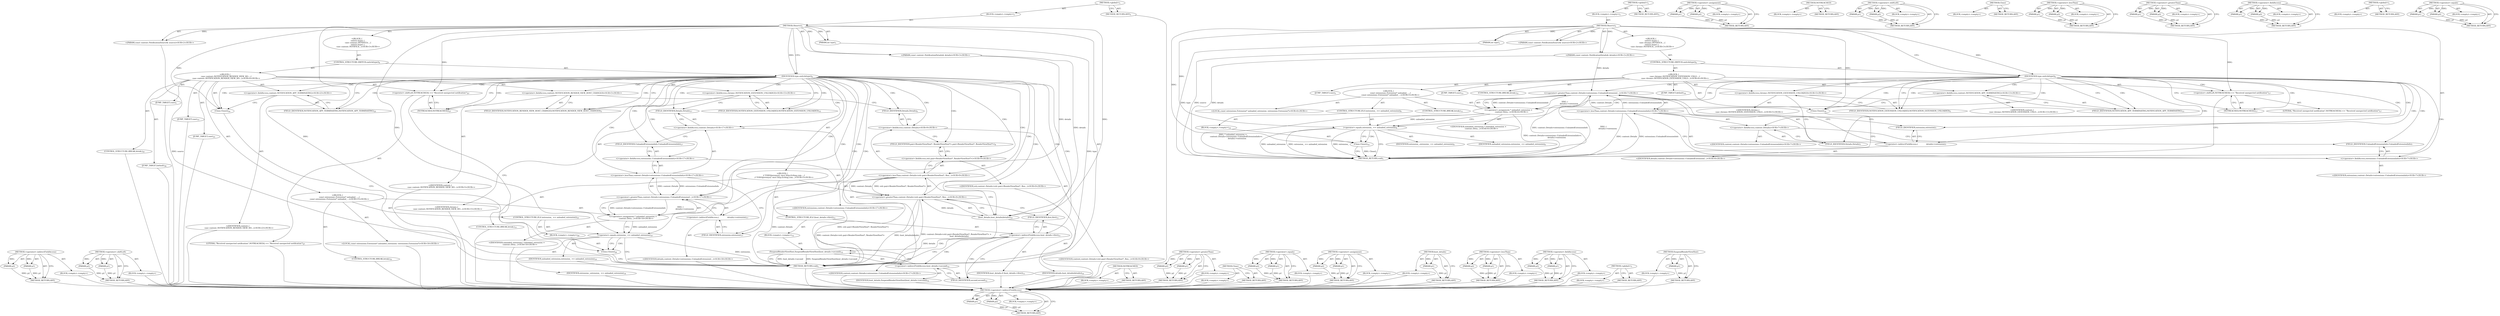 digraph "SuspendRenderViewHost" {
vulnerable_97 [label=<(METHOD,&lt;operator&gt;.indirectFieldAccess)>];
vulnerable_98 [label=<(PARAM,p1)>];
vulnerable_99 [label=<(PARAM,p2)>];
vulnerable_100 [label=<(BLOCK,&lt;empty&gt;,&lt;empty&gt;)>];
vulnerable_101 [label=<(METHOD_RETURN,ANY)>];
vulnerable_6 [label=<(METHOD,&lt;global&gt;)<SUB>1</SUB>>];
vulnerable_7 [label=<(BLOCK,&lt;empty&gt;,&lt;empty&gt;)<SUB>1</SUB>>];
vulnerable_8 [label=<(METHOD,Observe)<SUB>1</SUB>>];
vulnerable_9 [label=<(PARAM,int type)<SUB>1</SUB>>];
vulnerable_10 [label="<(PARAM,const content::NotificationSource&amp; source)<SUB>2</SUB>>"];
vulnerable_11 [label="<(PARAM,const content::NotificationDetails&amp; details)<SUB>3</SUB>>"];
vulnerable_12 [label="<(BLOCK,{
   switch (type) {
     case chrome::NOTIFICA...,{
   switch (type) {
     case chrome::NOTIFICA...)<SUB>3</SUB>>"];
vulnerable_13 [label=<(CONTROL_STRUCTURE,SWITCH,switch(type))<SUB>4</SUB>>];
vulnerable_14 [label=<(IDENTIFIER,type,switch(type))<SUB>4</SUB>>];
vulnerable_15 [label="<(BLOCK,{
     case chrome::NOTIFICATION_EXTENSION_UNLO...,{
     case chrome::NOTIFICATION_EXTENSION_UNLO...)<SUB>4</SUB>>"];
vulnerable_16 [label=<(JUMP_TARGET,case)<SUB>5</SUB>>];
vulnerable_17 [label="<(&lt;operator&gt;.fieldAccess,chrome::NOTIFICATION_EXTENSION_UNLOADED)<SUB>5</SUB>>"];
vulnerable_18 [label="<(IDENTIFIER,chrome,{
     case chrome::NOTIFICATION_EXTENSION_UNLO...)<SUB>5</SUB>>"];
vulnerable_19 [label=<(FIELD_IDENTIFIER,NOTIFICATION_EXTENSION_UNLOADED,NOTIFICATION_EXTENSION_UNLOADED)<SUB>5</SUB>>];
vulnerable_20 [label="<(BLOCK,{
       const extensions::Extension* unloaded_...,{
       const extensions::Extension* unloaded_...)<SUB>5</SUB>>"];
vulnerable_21 [label="<(LOCAL,const extensions.Extension* unloaded_extension: extensions.Extension*)<SUB>6</SUB>>"];
vulnerable_22 [label="<(&lt;operator&gt;.assignment,* unloaded_extension =
           content::Deta...)<SUB>6</SUB>>"];
vulnerable_23 [label="<(IDENTIFIER,unloaded_extension,* unloaded_extension =
           content::Deta...)<SUB>6</SUB>>"];
vulnerable_24 [label="<(&lt;operator&gt;.greaterThan,content::Details&lt;extensions::UnloadedExtensionI...)<SUB>7</SUB>>"];
vulnerable_25 [label="<(&lt;operator&gt;.lessThan,content::Details&lt;extensions::UnloadedExtensionInfo)<SUB>7</SUB>>"];
vulnerable_26 [label="<(&lt;operator&gt;.fieldAccess,content::Details)<SUB>7</SUB>>"];
vulnerable_27 [label="<(IDENTIFIER,content,content::Details&lt;extensions::UnloadedExtensionInfo)<SUB>7</SUB>>"];
vulnerable_28 [label=<(FIELD_IDENTIFIER,Details,Details)<SUB>7</SUB>>];
vulnerable_29 [label="<(&lt;operator&gt;.fieldAccess,extensions::UnloadedExtensionInfo)<SUB>7</SUB>>"];
vulnerable_30 [label="<(IDENTIFIER,extensions,content::Details&lt;extensions::UnloadedExtensionInfo)<SUB>7</SUB>>"];
vulnerable_31 [label=<(FIELD_IDENTIFIER,UnloadedExtensionInfo,UnloadedExtensionInfo)<SUB>7</SUB>>];
vulnerable_32 [label=<(&lt;operator&gt;.indirectFieldAccess,(
              details)-&gt;extension)<SUB>7</SUB>>];
vulnerable_33 [label="<(IDENTIFIER,details,content::Details&lt;extensions::UnloadedExtensionI...)<SUB>8</SUB>>"];
vulnerable_34 [label=<(FIELD_IDENTIFIER,extension,extension)<SUB>7</SUB>>];
vulnerable_35 [label=<(CONTROL_STRUCTURE,IF,if (extension_ == unloaded_extension))<SUB>9</SUB>>];
vulnerable_36 [label=<(&lt;operator&gt;.equals,extension_ == unloaded_extension)<SUB>9</SUB>>];
vulnerable_37 [label=<(IDENTIFIER,extension_,extension_ == unloaded_extension)<SUB>9</SUB>>];
vulnerable_38 [label=<(IDENTIFIER,unloaded_extension,extension_ == unloaded_extension)<SUB>9</SUB>>];
vulnerable_39 [label=<(BLOCK,&lt;empty&gt;,&lt;empty&gt;)<SUB>10</SUB>>];
vulnerable_40 [label=<(Close,Close())<SUB>10</SUB>>];
vulnerable_41 [label=<(CONTROL_STRUCTURE,BREAK,break;)<SUB>11</SUB>>];
vulnerable_42 [label=<(JUMP_TARGET,case)<SUB>13</SUB>>];
vulnerable_43 [label="<(&lt;operator&gt;.fieldAccess,content::NOTIFICATION_APP_TERMINATING)<SUB>13</SUB>>"];
vulnerable_44 [label="<(IDENTIFIER,content,{
     case chrome::NOTIFICATION_EXTENSION_UNLO...)<SUB>13</SUB>>"];
vulnerable_45 [label=<(FIELD_IDENTIFIER,NOTIFICATION_APP_TERMINATING,NOTIFICATION_APP_TERMINATING)<SUB>13</SUB>>];
vulnerable_46 [label=<(Close,Close())<SUB>14</SUB>>];
vulnerable_47 [label=<(CONTROL_STRUCTURE,BREAK,break;)<SUB>15</SUB>>];
vulnerable_48 [label=<(JUMP_TARGET,default)<SUB>16</SUB>>];
vulnerable_49 [label=<(&lt;operator&gt;.shiftLeft,NOTREACHED() &lt;&lt; &quot;Received unexpected notification&quot;)<SUB>17</SUB>>];
vulnerable_50 [label=<(NOTREACHED,NOTREACHED())<SUB>17</SUB>>];
vulnerable_51 [label=<(LITERAL,&quot;Received unexpected notification&quot;,NOTREACHED() &lt;&lt; &quot;Received unexpected notification&quot;)<SUB>17</SUB>>];
vulnerable_52 [label=<(METHOD_RETURN,void)<SUB>1</SUB>>];
vulnerable_54 [label=<(METHOD_RETURN,ANY)<SUB>1</SUB>>];
vulnerable_82 [label=<(METHOD,&lt;operator&gt;.assignment)>];
vulnerable_83 [label=<(PARAM,p1)>];
vulnerable_84 [label=<(PARAM,p2)>];
vulnerable_85 [label=<(BLOCK,&lt;empty&gt;,&lt;empty&gt;)>];
vulnerable_86 [label=<(METHOD_RETURN,ANY)>];
vulnerable_115 [label=<(METHOD,NOTREACHED)>];
vulnerable_116 [label=<(BLOCK,&lt;empty&gt;,&lt;empty&gt;)>];
vulnerable_117 [label=<(METHOD_RETURN,ANY)>];
vulnerable_110 [label=<(METHOD,&lt;operator&gt;.shiftLeft)>];
vulnerable_111 [label=<(PARAM,p1)>];
vulnerable_112 [label=<(PARAM,p2)>];
vulnerable_113 [label=<(BLOCK,&lt;empty&gt;,&lt;empty&gt;)>];
vulnerable_114 [label=<(METHOD_RETURN,ANY)>];
vulnerable_107 [label=<(METHOD,Close)>];
vulnerable_108 [label=<(BLOCK,&lt;empty&gt;,&lt;empty&gt;)>];
vulnerable_109 [label=<(METHOD_RETURN,ANY)>];
vulnerable_92 [label=<(METHOD,&lt;operator&gt;.lessThan)>];
vulnerable_93 [label=<(PARAM,p1)>];
vulnerable_94 [label=<(PARAM,p2)>];
vulnerable_95 [label=<(BLOCK,&lt;empty&gt;,&lt;empty&gt;)>];
vulnerable_96 [label=<(METHOD_RETURN,ANY)>];
vulnerable_87 [label=<(METHOD,&lt;operator&gt;.greaterThan)>];
vulnerable_88 [label=<(PARAM,p1)>];
vulnerable_89 [label=<(PARAM,p2)>];
vulnerable_90 [label=<(BLOCK,&lt;empty&gt;,&lt;empty&gt;)>];
vulnerable_91 [label=<(METHOD_RETURN,ANY)>];
vulnerable_77 [label=<(METHOD,&lt;operator&gt;.fieldAccess)>];
vulnerable_78 [label=<(PARAM,p1)>];
vulnerable_79 [label=<(PARAM,p2)>];
vulnerable_80 [label=<(BLOCK,&lt;empty&gt;,&lt;empty&gt;)>];
vulnerable_81 [label=<(METHOD_RETURN,ANY)>];
vulnerable_71 [label=<(METHOD,&lt;global&gt;)<SUB>1</SUB>>];
vulnerable_72 [label=<(BLOCK,&lt;empty&gt;,&lt;empty&gt;)>];
vulnerable_73 [label=<(METHOD_RETURN,ANY)>];
vulnerable_102 [label=<(METHOD,&lt;operator&gt;.equals)>];
vulnerable_103 [label=<(PARAM,p1)>];
vulnerable_104 [label=<(PARAM,p2)>];
vulnerable_105 [label=<(BLOCK,&lt;empty&gt;,&lt;empty&gt;)>];
vulnerable_106 [label=<(METHOD_RETURN,ANY)>];
fixed_121 [label=<(METHOD,&lt;operator&gt;.indirectFieldAccess)>];
fixed_122 [label=<(PARAM,p1)>];
fixed_123 [label=<(PARAM,p2)>];
fixed_124 [label=<(BLOCK,&lt;empty&gt;,&lt;empty&gt;)>];
fixed_125 [label=<(METHOD_RETURN,ANY)>];
fixed_143 [label=<(METHOD,&lt;operator&gt;.shiftLeft)>];
fixed_144 [label=<(PARAM,p1)>];
fixed_145 [label=<(PARAM,p2)>];
fixed_146 [label=<(BLOCK,&lt;empty&gt;,&lt;empty&gt;)>];
fixed_147 [label=<(METHOD_RETURN,ANY)>];
fixed_6 [label=<(METHOD,&lt;global&gt;)<SUB>1</SUB>>];
fixed_7 [label=<(BLOCK,&lt;empty&gt;,&lt;empty&gt;)<SUB>1</SUB>>];
fixed_8 [label=<(METHOD,Observe)<SUB>1</SUB>>];
fixed_9 [label=<(PARAM,int type)<SUB>1</SUB>>];
fixed_10 [label="<(PARAM,const content::NotificationSource&amp; source)<SUB>2</SUB>>"];
fixed_11 [label="<(PARAM,const content::NotificationDetails&amp; details)<SUB>3</SUB>>"];
fixed_12 [label="<(BLOCK,{
   switch (type) {
    case content::NOTIFICA...,{
   switch (type) {
    case content::NOTIFICA...)<SUB>3</SUB>>"];
fixed_13 [label=<(CONTROL_STRUCTURE,SWITCH,switch(type))<SUB>4</SUB>>];
fixed_14 [label=<(IDENTIFIER,type,switch(type))<SUB>4</SUB>>];
fixed_15 [label="<(BLOCK,{
    case content::NOTIFICATION_RENDER_VIEW_HO...,{
    case content::NOTIFICATION_RENDER_VIEW_HO...)<SUB>4</SUB>>"];
fixed_16 [label=<(JUMP_TARGET,case)<SUB>5</SUB>>];
fixed_17 [label="<(&lt;operator&gt;.fieldAccess,content::NOTIFICATION_RENDER_VIEW_HOST_CHANGED)<SUB>5</SUB>>"];
fixed_18 [label="<(IDENTIFIER,content,{
    case content::NOTIFICATION_RENDER_VIEW_HO...)<SUB>5</SUB>>"];
fixed_19 [label=<(FIELD_IDENTIFIER,NOTIFICATION_RENDER_VIEW_HOST_CHANGED,NOTIFICATION_RENDER_VIEW_HOST_CHANGED)<SUB>5</SUB>>];
fixed_20 [label="<(BLOCK,{
      // TODO(jeremya): once http://crbug.com...,{
      // TODO(jeremya): once http://crbug.com...)<SUB>5</SUB>>"];
fixed_21 [label="<(&lt;operator&gt;.greaterThan,content::Details&lt;std::pair&lt;RenderViewHost*, Ren...)<SUB>9</SUB>>"];
fixed_22 [label="<(&lt;operator&gt;.lessThan,content::Details&lt;std::pair&lt;RenderViewHost*, Ren...)<SUB>9</SUB>>"];
fixed_23 [label="<(&lt;operator&gt;.fieldAccess,content::Details)<SUB>9</SUB>>"];
fixed_24 [label="<(IDENTIFIER,content,content::Details&lt;std::pair&lt;RenderViewHost*, Ren...)<SUB>9</SUB>>"];
fixed_25 [label=<(FIELD_IDENTIFIER,Details,Details)<SUB>9</SUB>>];
fixed_26 [label="<(&lt;operator&gt;.fieldAccess,std::pair&lt;RenderViewHost*, RenderViewHost*&gt;)<SUB>9</SUB>>"];
fixed_27 [label="<(IDENTIFIER,std,content::Details&lt;std::pair&lt;RenderViewHost*, Ren...)<SUB>9</SUB>>"];
fixed_28 [label=<(FIELD_IDENTIFIER,pair&lt;RenderViewHost*, RenderViewHost*&gt;,pair&lt;RenderViewHost*, RenderViewHost*&gt;)<SUB>9</SUB>>];
fixed_29 [label=<(host_details,host_details(details))<SUB>10</SUB>>];
fixed_30 [label=<(IDENTIFIER,details,host_details(details))<SUB>10</SUB>>];
fixed_31 [label=<(CONTROL_STRUCTURE,IF,if (host_details-&gt;first))<SUB>11</SUB>>];
fixed_32 [label=<(&lt;operator&gt;.indirectFieldAccess,host_details-&gt;first)<SUB>11</SUB>>];
fixed_33 [label=<(IDENTIFIER,host_details,if (host_details-&gt;first))<SUB>11</SUB>>];
fixed_34 [label=<(FIELD_IDENTIFIER,first,first)<SUB>11</SUB>>];
fixed_35 [label=<(BLOCK,&lt;empty&gt;,&lt;empty&gt;)<SUB>12</SUB>>];
fixed_36 [label=<(SuspendRenderViewHost,SuspendRenderViewHost(host_details-&gt;second))<SUB>12</SUB>>];
fixed_37 [label=<(&lt;operator&gt;.indirectFieldAccess,host_details-&gt;second)<SUB>12</SUB>>];
fixed_38 [label=<(IDENTIFIER,host_details,SuspendRenderViewHost(host_details-&gt;second))<SUB>12</SUB>>];
fixed_39 [label=<(FIELD_IDENTIFIER,second,second)<SUB>12</SUB>>];
fixed_40 [label=<(CONTROL_STRUCTURE,BREAK,break;)<SUB>13</SUB>>];
fixed_41 [label=<(JUMP_TARGET,case)<SUB>15</SUB>>];
fixed_42 [label="<(&lt;operator&gt;.fieldAccess,chrome::NOTIFICATION_EXTENSION_UNLOADED)<SUB>15</SUB>>"];
fixed_43 [label="<(IDENTIFIER,chrome,{
    case content::NOTIFICATION_RENDER_VIEW_HO...)<SUB>15</SUB>>"];
fixed_44 [label=<(FIELD_IDENTIFIER,NOTIFICATION_EXTENSION_UNLOADED,NOTIFICATION_EXTENSION_UNLOADED)<SUB>15</SUB>>];
fixed_45 [label="<(BLOCK,{
       const extensions::Extension* unloaded_...,{
       const extensions::Extension* unloaded_...)<SUB>15</SUB>>"];
fixed_46 [label="<(LOCAL,const extensions.Extension* unloaded_extension: extensions.Extension*)<SUB>16</SUB>>"];
fixed_47 [label="<(&lt;operator&gt;.assignment,* unloaded_extension =
           content::Deta...)<SUB>16</SUB>>"];
fixed_48 [label="<(IDENTIFIER,unloaded_extension,* unloaded_extension =
           content::Deta...)<SUB>16</SUB>>"];
fixed_49 [label="<(&lt;operator&gt;.greaterThan,content::Details&lt;extensions::UnloadedExtensionI...)<SUB>17</SUB>>"];
fixed_50 [label="<(&lt;operator&gt;.lessThan,content::Details&lt;extensions::UnloadedExtensionInfo)<SUB>17</SUB>>"];
fixed_51 [label="<(&lt;operator&gt;.fieldAccess,content::Details)<SUB>17</SUB>>"];
fixed_52 [label="<(IDENTIFIER,content,content::Details&lt;extensions::UnloadedExtensionInfo)<SUB>17</SUB>>"];
fixed_53 [label=<(FIELD_IDENTIFIER,Details,Details)<SUB>17</SUB>>];
fixed_54 [label="<(&lt;operator&gt;.fieldAccess,extensions::UnloadedExtensionInfo)<SUB>17</SUB>>"];
fixed_55 [label="<(IDENTIFIER,extensions,content::Details&lt;extensions::UnloadedExtensionInfo)<SUB>17</SUB>>"];
fixed_56 [label=<(FIELD_IDENTIFIER,UnloadedExtensionInfo,UnloadedExtensionInfo)<SUB>17</SUB>>];
fixed_57 [label=<(&lt;operator&gt;.indirectFieldAccess,(
              details)-&gt;extension)<SUB>17</SUB>>];
fixed_58 [label="<(IDENTIFIER,details,content::Details&lt;extensions::UnloadedExtensionI...)<SUB>18</SUB>>"];
fixed_59 [label=<(FIELD_IDENTIFIER,extension,extension)<SUB>17</SUB>>];
fixed_60 [label=<(CONTROL_STRUCTURE,IF,if (extension_ == unloaded_extension))<SUB>19</SUB>>];
fixed_61 [label=<(&lt;operator&gt;.equals,extension_ == unloaded_extension)<SUB>19</SUB>>];
fixed_62 [label=<(IDENTIFIER,extension_,extension_ == unloaded_extension)<SUB>19</SUB>>];
fixed_63 [label=<(IDENTIFIER,unloaded_extension,extension_ == unloaded_extension)<SUB>19</SUB>>];
fixed_64 [label=<(BLOCK,&lt;empty&gt;,&lt;empty&gt;)<SUB>20</SUB>>];
fixed_65 [label=<(Close,Close())<SUB>20</SUB>>];
fixed_66 [label=<(CONTROL_STRUCTURE,BREAK,break;)<SUB>21</SUB>>];
fixed_67 [label=<(JUMP_TARGET,case)<SUB>23</SUB>>];
fixed_68 [label="<(&lt;operator&gt;.fieldAccess,content::NOTIFICATION_APP_TERMINATING)<SUB>23</SUB>>"];
fixed_69 [label="<(IDENTIFIER,content,{
    case content::NOTIFICATION_RENDER_VIEW_HO...)<SUB>23</SUB>>"];
fixed_70 [label=<(FIELD_IDENTIFIER,NOTIFICATION_APP_TERMINATING,NOTIFICATION_APP_TERMINATING)<SUB>23</SUB>>];
fixed_71 [label=<(Close,Close())<SUB>24</SUB>>];
fixed_72 [label=<(CONTROL_STRUCTURE,BREAK,break;)<SUB>25</SUB>>];
fixed_73 [label=<(JUMP_TARGET,default)<SUB>26</SUB>>];
fixed_74 [label=<(&lt;operator&gt;.shiftLeft,NOTREACHED() &lt;&lt; &quot;Received unexpected notification&quot;)<SUB>27</SUB>>];
fixed_75 [label=<(NOTREACHED,NOTREACHED())<SUB>27</SUB>>];
fixed_76 [label=<(LITERAL,&quot;Received unexpected notification&quot;,NOTREACHED() &lt;&lt; &quot;Received unexpected notification&quot;)<SUB>27</SUB>>];
fixed_77 [label=<(METHOD_RETURN,void)<SUB>1</SUB>>];
fixed_79 [label=<(METHOD_RETURN,ANY)<SUB>1</SUB>>];
fixed_148 [label=<(METHOD,NOTREACHED)>];
fixed_149 [label=<(BLOCK,&lt;empty&gt;,&lt;empty&gt;)>];
fixed_150 [label=<(METHOD_RETURN,ANY)>];
fixed_107 [label=<(METHOD,&lt;operator&gt;.greaterThan)>];
fixed_108 [label=<(PARAM,p1)>];
fixed_109 [label=<(PARAM,p2)>];
fixed_110 [label=<(BLOCK,&lt;empty&gt;,&lt;empty&gt;)>];
fixed_111 [label=<(METHOD_RETURN,ANY)>];
fixed_140 [label=<(METHOD,Close)>];
fixed_141 [label=<(BLOCK,&lt;empty&gt;,&lt;empty&gt;)>];
fixed_142 [label=<(METHOD_RETURN,ANY)>];
fixed_135 [label=<(METHOD,&lt;operator&gt;.equals)>];
fixed_136 [label=<(PARAM,p1)>];
fixed_137 [label=<(PARAM,p2)>];
fixed_138 [label=<(BLOCK,&lt;empty&gt;,&lt;empty&gt;)>];
fixed_139 [label=<(METHOD_RETURN,ANY)>];
fixed_130 [label=<(METHOD,&lt;operator&gt;.assignment)>];
fixed_131 [label=<(PARAM,p1)>];
fixed_132 [label=<(PARAM,p2)>];
fixed_133 [label=<(BLOCK,&lt;empty&gt;,&lt;empty&gt;)>];
fixed_134 [label=<(METHOD_RETURN,ANY)>];
fixed_117 [label=<(METHOD,host_details)>];
fixed_118 [label=<(PARAM,p1)>];
fixed_119 [label=<(BLOCK,&lt;empty&gt;,&lt;empty&gt;)>];
fixed_120 [label=<(METHOD_RETURN,ANY)>];
fixed_112 [label=<(METHOD,&lt;operator&gt;.lessThan)>];
fixed_113 [label=<(PARAM,p1)>];
fixed_114 [label=<(PARAM,p2)>];
fixed_115 [label=<(BLOCK,&lt;empty&gt;,&lt;empty&gt;)>];
fixed_116 [label=<(METHOD_RETURN,ANY)>];
fixed_102 [label=<(METHOD,&lt;operator&gt;.fieldAccess)>];
fixed_103 [label=<(PARAM,p1)>];
fixed_104 [label=<(PARAM,p2)>];
fixed_105 [label=<(BLOCK,&lt;empty&gt;,&lt;empty&gt;)>];
fixed_106 [label=<(METHOD_RETURN,ANY)>];
fixed_96 [label=<(METHOD,&lt;global&gt;)<SUB>1</SUB>>];
fixed_97 [label=<(BLOCK,&lt;empty&gt;,&lt;empty&gt;)>];
fixed_98 [label=<(METHOD_RETURN,ANY)>];
fixed_126 [label=<(METHOD,SuspendRenderViewHost)>];
fixed_127 [label=<(PARAM,p1)>];
fixed_128 [label=<(BLOCK,&lt;empty&gt;,&lt;empty&gt;)>];
fixed_129 [label=<(METHOD_RETURN,ANY)>];
vulnerable_97 -> vulnerable_98  [key=0, label="AST: "];
vulnerable_97 -> vulnerable_98  [key=1, label="DDG: "];
vulnerable_97 -> vulnerable_100  [key=0, label="AST: "];
vulnerable_97 -> vulnerable_99  [key=0, label="AST: "];
vulnerable_97 -> vulnerable_99  [key=1, label="DDG: "];
vulnerable_97 -> vulnerable_101  [key=0, label="AST: "];
vulnerable_97 -> vulnerable_101  [key=1, label="CFG: "];
vulnerable_98 -> vulnerable_101  [key=0, label="DDG: p1"];
vulnerable_99 -> vulnerable_101  [key=0, label="DDG: p2"];
vulnerable_6 -> vulnerable_7  [key=0, label="AST: "];
vulnerable_6 -> vulnerable_54  [key=0, label="AST: "];
vulnerable_6 -> vulnerable_54  [key=1, label="CFG: "];
vulnerable_7 -> vulnerable_8  [key=0, label="AST: "];
vulnerable_8 -> vulnerable_9  [key=0, label="AST: "];
vulnerable_8 -> vulnerable_9  [key=1, label="DDG: "];
vulnerable_8 -> vulnerable_10  [key=0, label="AST: "];
vulnerable_8 -> vulnerable_10  [key=1, label="DDG: "];
vulnerable_8 -> vulnerable_11  [key=0, label="AST: "];
vulnerable_8 -> vulnerable_11  [key=1, label="DDG: "];
vulnerable_8 -> vulnerable_12  [key=0, label="AST: "];
vulnerable_8 -> vulnerable_52  [key=0, label="AST: "];
vulnerable_8 -> vulnerable_14  [key=0, label="CFG: "];
vulnerable_8 -> vulnerable_14  [key=1, label="DDG: "];
vulnerable_8 -> vulnerable_46  [key=0, label="DDG: "];
vulnerable_8 -> vulnerable_49  [key=0, label="DDG: "];
vulnerable_8 -> vulnerable_36  [key=0, label="DDG: "];
vulnerable_8 -> vulnerable_40  [key=0, label="DDG: "];
vulnerable_9 -> vulnerable_52  [key=0, label="DDG: type"];
vulnerable_10 -> vulnerable_52  [key=0, label="DDG: source"];
vulnerable_11 -> vulnerable_52  [key=0, label="DDG: details"];
vulnerable_11 -> vulnerable_24  [key=0, label="DDG: details"];
vulnerable_12 -> vulnerable_13  [key=0, label="AST: "];
vulnerable_13 -> vulnerable_14  [key=0, label="AST: "];
vulnerable_13 -> vulnerable_15  [key=0, label="AST: "];
vulnerable_14 -> vulnerable_19  [key=0, label="CFG: "];
vulnerable_14 -> vulnerable_19  [key=1, label="CDG: "];
vulnerable_14 -> vulnerable_45  [key=0, label="CFG: "];
vulnerable_14 -> vulnerable_45  [key=1, label="CDG: "];
vulnerable_14 -> vulnerable_50  [key=0, label="CFG: "];
vulnerable_14 -> vulnerable_50  [key=1, label="CDG: "];
vulnerable_14 -> vulnerable_24  [key=0, label="CDG: "];
vulnerable_14 -> vulnerable_17  [key=0, label="CDG: "];
vulnerable_14 -> vulnerable_34  [key=0, label="CDG: "];
vulnerable_14 -> vulnerable_32  [key=0, label="CDG: "];
vulnerable_14 -> vulnerable_49  [key=0, label="CDG: "];
vulnerable_14 -> vulnerable_26  [key=0, label="CDG: "];
vulnerable_14 -> vulnerable_28  [key=0, label="CDG: "];
vulnerable_14 -> vulnerable_36  [key=0, label="CDG: "];
vulnerable_14 -> vulnerable_46  [key=0, label="CDG: "];
vulnerable_14 -> vulnerable_25  [key=0, label="CDG: "];
vulnerable_14 -> vulnerable_22  [key=0, label="CDG: "];
vulnerable_14 -> vulnerable_29  [key=0, label="CDG: "];
vulnerable_14 -> vulnerable_31  [key=0, label="CDG: "];
vulnerable_14 -> vulnerable_43  [key=0, label="CDG: "];
vulnerable_15 -> vulnerable_16  [key=0, label="AST: "];
vulnerable_15 -> vulnerable_17  [key=0, label="AST: "];
vulnerable_15 -> vulnerable_20  [key=0, label="AST: "];
vulnerable_15 -> vulnerable_42  [key=0, label="AST: "];
vulnerable_15 -> vulnerable_43  [key=0, label="AST: "];
vulnerable_15 -> vulnerable_46  [key=0, label="AST: "];
vulnerable_15 -> vulnerable_47  [key=0, label="AST: "];
vulnerable_15 -> vulnerable_48  [key=0, label="AST: "];
vulnerable_15 -> vulnerable_49  [key=0, label="AST: "];
vulnerable_17 -> vulnerable_18  [key=0, label="AST: "];
vulnerable_17 -> vulnerable_19  [key=0, label="AST: "];
vulnerable_17 -> vulnerable_28  [key=0, label="CFG: "];
vulnerable_19 -> vulnerable_17  [key=0, label="CFG: "];
vulnerable_20 -> vulnerable_21  [key=0, label="AST: "];
vulnerable_20 -> vulnerable_22  [key=0, label="AST: "];
vulnerable_20 -> vulnerable_35  [key=0, label="AST: "];
vulnerable_20 -> vulnerable_41  [key=0, label="AST: "];
vulnerable_22 -> vulnerable_23  [key=0, label="AST: "];
vulnerable_22 -> vulnerable_24  [key=0, label="AST: "];
vulnerable_22 -> vulnerable_36  [key=0, label="CFG: "];
vulnerable_22 -> vulnerable_36  [key=1, label="DDG: unloaded_extension"];
vulnerable_22 -> vulnerable_52  [key=0, label="DDG: content::Details&lt;extensions::UnloadedExtensionInfo&gt;(
              details)-&gt;extension"];
vulnerable_22 -> vulnerable_52  [key=1, label="DDG: * unloaded_extension =
           content::Details&lt;extensions::UnloadedExtensionInfo&gt;(
              details)-&gt;extension"];
vulnerable_24 -> vulnerable_25  [key=0, label="AST: "];
vulnerable_24 -> vulnerable_32  [key=0, label="AST: "];
vulnerable_24 -> vulnerable_22  [key=0, label="CFG: "];
vulnerable_24 -> vulnerable_22  [key=1, label="DDG: content::Details&lt;extensions::UnloadedExtensionInfo"];
vulnerable_24 -> vulnerable_22  [key=2, label="DDG: (
              details)-&gt;extension"];
vulnerable_24 -> vulnerable_52  [key=0, label="DDG: content::Details&lt;extensions::UnloadedExtensionInfo"];
vulnerable_24 -> vulnerable_52  [key=1, label="DDG: (
              details)-&gt;extension"];
vulnerable_25 -> vulnerable_26  [key=0, label="AST: "];
vulnerable_25 -> vulnerable_29  [key=0, label="AST: "];
vulnerable_25 -> vulnerable_34  [key=0, label="CFG: "];
vulnerable_25 -> vulnerable_52  [key=0, label="DDG: content::Details"];
vulnerable_25 -> vulnerable_52  [key=1, label="DDG: extensions::UnloadedExtensionInfo"];
vulnerable_25 -> vulnerable_24  [key=0, label="DDG: content::Details"];
vulnerable_25 -> vulnerable_24  [key=1, label="DDG: extensions::UnloadedExtensionInfo"];
vulnerable_26 -> vulnerable_27  [key=0, label="AST: "];
vulnerable_26 -> vulnerable_28  [key=0, label="AST: "];
vulnerable_26 -> vulnerable_31  [key=0, label="CFG: "];
vulnerable_28 -> vulnerable_26  [key=0, label="CFG: "];
vulnerable_29 -> vulnerable_30  [key=0, label="AST: "];
vulnerable_29 -> vulnerable_31  [key=0, label="AST: "];
vulnerable_29 -> vulnerable_25  [key=0, label="CFG: "];
vulnerable_31 -> vulnerable_29  [key=0, label="CFG: "];
vulnerable_32 -> vulnerable_33  [key=0, label="AST: "];
vulnerable_32 -> vulnerable_34  [key=0, label="AST: "];
vulnerable_32 -> vulnerable_24  [key=0, label="CFG: "];
vulnerable_34 -> vulnerable_32  [key=0, label="CFG: "];
vulnerable_35 -> vulnerable_36  [key=0, label="AST: "];
vulnerable_35 -> vulnerable_39  [key=0, label="AST: "];
vulnerable_36 -> vulnerable_37  [key=0, label="AST: "];
vulnerable_36 -> vulnerable_38  [key=0, label="AST: "];
vulnerable_36 -> vulnerable_40  [key=0, label="CFG: "];
vulnerable_36 -> vulnerable_40  [key=1, label="CDG: "];
vulnerable_36 -> vulnerable_52  [key=0, label="CFG: "];
vulnerable_36 -> vulnerable_52  [key=1, label="DDG: unloaded_extension"];
vulnerable_36 -> vulnerable_52  [key=2, label="DDG: extension_ == unloaded_extension"];
vulnerable_36 -> vulnerable_52  [key=3, label="DDG: extension_"];
vulnerable_39 -> vulnerable_40  [key=0, label="AST: "];
vulnerable_40 -> vulnerable_52  [key=0, label="CFG: "];
vulnerable_40 -> vulnerable_52  [key=1, label="DDG: Close()"];
vulnerable_43 -> vulnerable_44  [key=0, label="AST: "];
vulnerable_43 -> vulnerable_45  [key=0, label="AST: "];
vulnerable_43 -> vulnerable_46  [key=0, label="CFG: "];
vulnerable_45 -> vulnerable_43  [key=0, label="CFG: "];
vulnerable_46 -> vulnerable_52  [key=0, label="CFG: "];
vulnerable_49 -> vulnerable_50  [key=0, label="AST: "];
vulnerable_49 -> vulnerable_51  [key=0, label="AST: "];
vulnerable_49 -> vulnerable_52  [key=0, label="CFG: "];
vulnerable_50 -> vulnerable_49  [key=0, label="CFG: "];
vulnerable_82 -> vulnerable_83  [key=0, label="AST: "];
vulnerable_82 -> vulnerable_83  [key=1, label="DDG: "];
vulnerable_82 -> vulnerable_85  [key=0, label="AST: "];
vulnerable_82 -> vulnerable_84  [key=0, label="AST: "];
vulnerable_82 -> vulnerable_84  [key=1, label="DDG: "];
vulnerable_82 -> vulnerable_86  [key=0, label="AST: "];
vulnerable_82 -> vulnerable_86  [key=1, label="CFG: "];
vulnerable_83 -> vulnerable_86  [key=0, label="DDG: p1"];
vulnerable_84 -> vulnerable_86  [key=0, label="DDG: p2"];
vulnerable_115 -> vulnerable_116  [key=0, label="AST: "];
vulnerable_115 -> vulnerable_117  [key=0, label="AST: "];
vulnerable_115 -> vulnerable_117  [key=1, label="CFG: "];
vulnerable_110 -> vulnerable_111  [key=0, label="AST: "];
vulnerable_110 -> vulnerable_111  [key=1, label="DDG: "];
vulnerable_110 -> vulnerable_113  [key=0, label="AST: "];
vulnerable_110 -> vulnerable_112  [key=0, label="AST: "];
vulnerable_110 -> vulnerable_112  [key=1, label="DDG: "];
vulnerable_110 -> vulnerable_114  [key=0, label="AST: "];
vulnerable_110 -> vulnerable_114  [key=1, label="CFG: "];
vulnerable_111 -> vulnerable_114  [key=0, label="DDG: p1"];
vulnerable_112 -> vulnerable_114  [key=0, label="DDG: p2"];
vulnerable_107 -> vulnerable_108  [key=0, label="AST: "];
vulnerable_107 -> vulnerable_109  [key=0, label="AST: "];
vulnerable_107 -> vulnerable_109  [key=1, label="CFG: "];
vulnerable_92 -> vulnerable_93  [key=0, label="AST: "];
vulnerable_92 -> vulnerable_93  [key=1, label="DDG: "];
vulnerable_92 -> vulnerable_95  [key=0, label="AST: "];
vulnerable_92 -> vulnerable_94  [key=0, label="AST: "];
vulnerable_92 -> vulnerable_94  [key=1, label="DDG: "];
vulnerable_92 -> vulnerable_96  [key=0, label="AST: "];
vulnerable_92 -> vulnerable_96  [key=1, label="CFG: "];
vulnerable_93 -> vulnerable_96  [key=0, label="DDG: p1"];
vulnerable_94 -> vulnerable_96  [key=0, label="DDG: p2"];
vulnerable_87 -> vulnerable_88  [key=0, label="AST: "];
vulnerable_87 -> vulnerable_88  [key=1, label="DDG: "];
vulnerable_87 -> vulnerable_90  [key=0, label="AST: "];
vulnerable_87 -> vulnerable_89  [key=0, label="AST: "];
vulnerable_87 -> vulnerable_89  [key=1, label="DDG: "];
vulnerable_87 -> vulnerable_91  [key=0, label="AST: "];
vulnerable_87 -> vulnerable_91  [key=1, label="CFG: "];
vulnerable_88 -> vulnerable_91  [key=0, label="DDG: p1"];
vulnerable_89 -> vulnerable_91  [key=0, label="DDG: p2"];
vulnerable_77 -> vulnerable_78  [key=0, label="AST: "];
vulnerable_77 -> vulnerable_78  [key=1, label="DDG: "];
vulnerable_77 -> vulnerable_80  [key=0, label="AST: "];
vulnerable_77 -> vulnerable_79  [key=0, label="AST: "];
vulnerable_77 -> vulnerable_79  [key=1, label="DDG: "];
vulnerable_77 -> vulnerable_81  [key=0, label="AST: "];
vulnerable_77 -> vulnerable_81  [key=1, label="CFG: "];
vulnerable_78 -> vulnerable_81  [key=0, label="DDG: p1"];
vulnerable_79 -> vulnerable_81  [key=0, label="DDG: p2"];
vulnerable_71 -> vulnerable_72  [key=0, label="AST: "];
vulnerable_71 -> vulnerable_73  [key=0, label="AST: "];
vulnerable_71 -> vulnerable_73  [key=1, label="CFG: "];
vulnerable_102 -> vulnerable_103  [key=0, label="AST: "];
vulnerable_102 -> vulnerable_103  [key=1, label="DDG: "];
vulnerable_102 -> vulnerable_105  [key=0, label="AST: "];
vulnerable_102 -> vulnerable_104  [key=0, label="AST: "];
vulnerable_102 -> vulnerable_104  [key=1, label="DDG: "];
vulnerable_102 -> vulnerable_106  [key=0, label="AST: "];
vulnerable_102 -> vulnerable_106  [key=1, label="CFG: "];
vulnerable_103 -> vulnerable_106  [key=0, label="DDG: p1"];
vulnerable_104 -> vulnerable_106  [key=0, label="DDG: p2"];
fixed_121 -> fixed_122  [key=0, label="AST: "];
fixed_121 -> fixed_122  [key=1, label="DDG: "];
fixed_121 -> fixed_124  [key=0, label="AST: "];
fixed_121 -> fixed_123  [key=0, label="AST: "];
fixed_121 -> fixed_123  [key=1, label="DDG: "];
fixed_121 -> fixed_125  [key=0, label="AST: "];
fixed_121 -> fixed_125  [key=1, label="CFG: "];
fixed_122 -> fixed_125  [key=0, label="DDG: p1"];
fixed_123 -> fixed_125  [key=0, label="DDG: p2"];
fixed_124 -> vulnerable_97  [key=0];
fixed_125 -> vulnerable_97  [key=0];
fixed_143 -> fixed_144  [key=0, label="AST: "];
fixed_143 -> fixed_144  [key=1, label="DDG: "];
fixed_143 -> fixed_146  [key=0, label="AST: "];
fixed_143 -> fixed_145  [key=0, label="AST: "];
fixed_143 -> fixed_145  [key=1, label="DDG: "];
fixed_143 -> fixed_147  [key=0, label="AST: "];
fixed_143 -> fixed_147  [key=1, label="CFG: "];
fixed_144 -> fixed_147  [key=0, label="DDG: p1"];
fixed_145 -> fixed_147  [key=0, label="DDG: p2"];
fixed_146 -> vulnerable_97  [key=0];
fixed_147 -> vulnerable_97  [key=0];
fixed_6 -> fixed_7  [key=0, label="AST: "];
fixed_6 -> fixed_79  [key=0, label="AST: "];
fixed_6 -> fixed_79  [key=1, label="CFG: "];
fixed_7 -> fixed_8  [key=0, label="AST: "];
fixed_8 -> fixed_9  [key=0, label="AST: "];
fixed_8 -> fixed_9  [key=1, label="DDG: "];
fixed_8 -> fixed_10  [key=0, label="AST: "];
fixed_8 -> fixed_10  [key=1, label="DDG: "];
fixed_8 -> fixed_11  [key=0, label="AST: "];
fixed_8 -> fixed_11  [key=1, label="DDG: "];
fixed_8 -> fixed_12  [key=0, label="AST: "];
fixed_8 -> fixed_77  [key=0, label="AST: "];
fixed_8 -> fixed_14  [key=0, label="CFG: "];
fixed_8 -> fixed_14  [key=1, label="DDG: "];
fixed_8 -> fixed_71  [key=0, label="DDG: "];
fixed_8 -> fixed_74  [key=0, label="DDG: "];
fixed_8 -> fixed_29  [key=0, label="DDG: "];
fixed_8 -> fixed_61  [key=0, label="DDG: "];
fixed_8 -> fixed_65  [key=0, label="DDG: "];
fixed_9 -> fixed_77  [key=0, label="DDG: type"];
fixed_10 -> fixed_77  [key=0, label="DDG: source"];
fixed_11 -> fixed_29  [key=0, label="DDG: details"];
fixed_11 -> fixed_49  [key=0, label="DDG: details"];
fixed_12 -> fixed_13  [key=0, label="AST: "];
fixed_13 -> fixed_14  [key=0, label="AST: "];
fixed_13 -> fixed_15  [key=0, label="AST: "];
fixed_14 -> fixed_19  [key=0, label="CFG: "];
fixed_14 -> fixed_19  [key=1, label="CDG: "];
fixed_14 -> fixed_44  [key=0, label="CFG: "];
fixed_14 -> fixed_44  [key=1, label="CDG: "];
fixed_14 -> fixed_70  [key=0, label="CFG: "];
fixed_14 -> fixed_70  [key=1, label="CDG: "];
fixed_14 -> fixed_75  [key=0, label="CFG: "];
fixed_14 -> fixed_75  [key=1, label="CDG: "];
fixed_14 -> fixed_17  [key=0, label="CDG: "];
fixed_14 -> fixed_47  [key=0, label="CDG: "];
fixed_14 -> fixed_34  [key=0, label="CDG: "];
fixed_14 -> fixed_21  [key=0, label="CDG: "];
fixed_14 -> fixed_32  [key=0, label="CDG: "];
fixed_14 -> fixed_68  [key=0, label="CDG: "];
fixed_14 -> fixed_49  [key=0, label="CDG: "];
fixed_14 -> fixed_26  [key=0, label="CDG: "];
fixed_14 -> fixed_42  [key=0, label="CDG: "];
fixed_14 -> fixed_51  [key=0, label="CDG: "];
fixed_14 -> fixed_57  [key=0, label="CDG: "];
fixed_14 -> fixed_28  [key=0, label="CDG: "];
fixed_14 -> fixed_25  [key=0, label="CDG: "];
fixed_14 -> fixed_56  [key=0, label="CDG: "];
fixed_14 -> fixed_22  [key=0, label="CDG: "];
fixed_14 -> fixed_74  [key=0, label="CDG: "];
fixed_14 -> fixed_29  [key=0, label="CDG: "];
fixed_14 -> fixed_50  [key=0, label="CDG: "];
fixed_14 -> fixed_59  [key=0, label="CDG: "];
fixed_14 -> fixed_54  [key=0, label="CDG: "];
fixed_14 -> fixed_61  [key=0, label="CDG: "];
fixed_14 -> fixed_23  [key=0, label="CDG: "];
fixed_14 -> fixed_71  [key=0, label="CDG: "];
fixed_14 -> fixed_53  [key=0, label="CDG: "];
fixed_15 -> fixed_16  [key=0, label="AST: "];
fixed_15 -> fixed_17  [key=0, label="AST: "];
fixed_15 -> fixed_20  [key=0, label="AST: "];
fixed_15 -> fixed_41  [key=0, label="AST: "];
fixed_15 -> fixed_42  [key=0, label="AST: "];
fixed_15 -> fixed_45  [key=0, label="AST: "];
fixed_15 -> fixed_67  [key=0, label="AST: "];
fixed_15 -> fixed_68  [key=0, label="AST: "];
fixed_15 -> fixed_71  [key=0, label="AST: "];
fixed_15 -> fixed_72  [key=0, label="AST: "];
fixed_15 -> fixed_73  [key=0, label="AST: "];
fixed_15 -> fixed_74  [key=0, label="AST: "];
fixed_16 -> vulnerable_97  [key=0];
fixed_17 -> fixed_18  [key=0, label="AST: "];
fixed_17 -> fixed_19  [key=0, label="AST: "];
fixed_17 -> fixed_25  [key=0, label="CFG: "];
fixed_18 -> vulnerable_97  [key=0];
fixed_19 -> fixed_17  [key=0, label="CFG: "];
fixed_20 -> fixed_21  [key=0, label="AST: "];
fixed_20 -> fixed_31  [key=0, label="AST: "];
fixed_20 -> fixed_40  [key=0, label="AST: "];
fixed_21 -> fixed_22  [key=0, label="AST: "];
fixed_21 -> fixed_29  [key=0, label="AST: "];
fixed_21 -> fixed_34  [key=0, label="CFG: "];
fixed_21 -> fixed_77  [key=0, label="DDG: content::Details&lt;std::pair&lt;RenderViewHost*, RenderViewHost*&gt;"];
fixed_21 -> fixed_77  [key=1, label="DDG: host_details(details)"];
fixed_21 -> fixed_77  [key=2, label="DDG: content::Details&lt;std::pair&lt;RenderViewHost*, RenderViewHost*&gt; &gt;
          host_details(details)"];
fixed_22 -> fixed_23  [key=0, label="AST: "];
fixed_22 -> fixed_26  [key=0, label="AST: "];
fixed_22 -> fixed_29  [key=0, label="CFG: "];
fixed_22 -> fixed_77  [key=0, label="DDG: content::Details"];
fixed_22 -> fixed_77  [key=1, label="DDG: std::pair&lt;RenderViewHost*, RenderViewHost*&gt;"];
fixed_22 -> fixed_21  [key=0, label="DDG: content::Details"];
fixed_22 -> fixed_21  [key=1, label="DDG: std::pair&lt;RenderViewHost*, RenderViewHost*&gt;"];
fixed_23 -> fixed_24  [key=0, label="AST: "];
fixed_23 -> fixed_25  [key=0, label="AST: "];
fixed_23 -> fixed_28  [key=0, label="CFG: "];
fixed_24 -> vulnerable_97  [key=0];
fixed_25 -> fixed_23  [key=0, label="CFG: "];
fixed_26 -> fixed_27  [key=0, label="AST: "];
fixed_26 -> fixed_28  [key=0, label="AST: "];
fixed_26 -> fixed_22  [key=0, label="CFG: "];
fixed_27 -> vulnerable_97  [key=0];
fixed_28 -> fixed_26  [key=0, label="CFG: "];
fixed_29 -> fixed_30  [key=0, label="AST: "];
fixed_29 -> fixed_21  [key=0, label="CFG: "];
fixed_29 -> fixed_21  [key=1, label="DDG: details"];
fixed_29 -> fixed_77  [key=0, label="DDG: details"];
fixed_30 -> vulnerable_97  [key=0];
fixed_31 -> fixed_32  [key=0, label="AST: "];
fixed_31 -> fixed_35  [key=0, label="AST: "];
fixed_32 -> fixed_33  [key=0, label="AST: "];
fixed_32 -> fixed_34  [key=0, label="AST: "];
fixed_32 -> fixed_39  [key=0, label="CFG: "];
fixed_32 -> fixed_39  [key=1, label="CDG: "];
fixed_32 -> fixed_77  [key=0, label="CFG: "];
fixed_32 -> fixed_37  [key=0, label="CDG: "];
fixed_32 -> fixed_36  [key=0, label="CDG: "];
fixed_33 -> vulnerable_97  [key=0];
fixed_34 -> fixed_32  [key=0, label="CFG: "];
fixed_35 -> fixed_36  [key=0, label="AST: "];
fixed_36 -> fixed_37  [key=0, label="AST: "];
fixed_36 -> fixed_77  [key=0, label="CFG: "];
fixed_36 -> fixed_77  [key=1, label="DDG: host_details-&gt;second"];
fixed_36 -> fixed_77  [key=2, label="DDG: SuspendRenderViewHost(host_details-&gt;second)"];
fixed_37 -> fixed_38  [key=0, label="AST: "];
fixed_37 -> fixed_39  [key=0, label="AST: "];
fixed_37 -> fixed_36  [key=0, label="CFG: "];
fixed_38 -> vulnerable_97  [key=0];
fixed_39 -> fixed_37  [key=0, label="CFG: "];
fixed_40 -> vulnerable_97  [key=0];
fixed_41 -> vulnerable_97  [key=0];
fixed_42 -> fixed_43  [key=0, label="AST: "];
fixed_42 -> fixed_44  [key=0, label="AST: "];
fixed_42 -> fixed_53  [key=0, label="CFG: "];
fixed_43 -> vulnerable_97  [key=0];
fixed_44 -> fixed_42  [key=0, label="CFG: "];
fixed_45 -> fixed_46  [key=0, label="AST: "];
fixed_45 -> fixed_47  [key=0, label="AST: "];
fixed_45 -> fixed_60  [key=0, label="AST: "];
fixed_45 -> fixed_66  [key=0, label="AST: "];
fixed_46 -> vulnerable_97  [key=0];
fixed_47 -> fixed_48  [key=0, label="AST: "];
fixed_47 -> fixed_49  [key=0, label="AST: "];
fixed_47 -> fixed_61  [key=0, label="CFG: "];
fixed_47 -> fixed_61  [key=1, label="DDG: unloaded_extension"];
fixed_48 -> vulnerable_97  [key=0];
fixed_49 -> fixed_50  [key=0, label="AST: "];
fixed_49 -> fixed_57  [key=0, label="AST: "];
fixed_49 -> fixed_47  [key=0, label="CFG: "];
fixed_49 -> fixed_47  [key=1, label="DDG: content::Details&lt;extensions::UnloadedExtensionInfo"];
fixed_49 -> fixed_47  [key=2, label="DDG: (
              details)-&gt;extension"];
fixed_50 -> fixed_51  [key=0, label="AST: "];
fixed_50 -> fixed_54  [key=0, label="AST: "];
fixed_50 -> fixed_59  [key=0, label="CFG: "];
fixed_50 -> fixed_49  [key=0, label="DDG: content::Details"];
fixed_50 -> fixed_49  [key=1, label="DDG: extensions::UnloadedExtensionInfo"];
fixed_51 -> fixed_52  [key=0, label="AST: "];
fixed_51 -> fixed_53  [key=0, label="AST: "];
fixed_51 -> fixed_56  [key=0, label="CFG: "];
fixed_52 -> vulnerable_97  [key=0];
fixed_53 -> fixed_51  [key=0, label="CFG: "];
fixed_54 -> fixed_55  [key=0, label="AST: "];
fixed_54 -> fixed_56  [key=0, label="AST: "];
fixed_54 -> fixed_50  [key=0, label="CFG: "];
fixed_55 -> vulnerable_97  [key=0];
fixed_56 -> fixed_54  [key=0, label="CFG: "];
fixed_57 -> fixed_58  [key=0, label="AST: "];
fixed_57 -> fixed_59  [key=0, label="AST: "];
fixed_57 -> fixed_49  [key=0, label="CFG: "];
fixed_58 -> vulnerable_97  [key=0];
fixed_59 -> fixed_57  [key=0, label="CFG: "];
fixed_60 -> fixed_61  [key=0, label="AST: "];
fixed_60 -> fixed_64  [key=0, label="AST: "];
fixed_61 -> fixed_62  [key=0, label="AST: "];
fixed_61 -> fixed_63  [key=0, label="AST: "];
fixed_61 -> fixed_65  [key=0, label="CFG: "];
fixed_61 -> fixed_65  [key=1, label="CDG: "];
fixed_61 -> fixed_77  [key=0, label="CFG: "];
fixed_61 -> fixed_77  [key=1, label="DDG: extension_"];
fixed_62 -> vulnerable_97  [key=0];
fixed_63 -> vulnerable_97  [key=0];
fixed_64 -> fixed_65  [key=0, label="AST: "];
fixed_65 -> fixed_77  [key=0, label="CFG: "];
fixed_66 -> vulnerable_97  [key=0];
fixed_67 -> vulnerable_97  [key=0];
fixed_68 -> fixed_69  [key=0, label="AST: "];
fixed_68 -> fixed_70  [key=0, label="AST: "];
fixed_68 -> fixed_71  [key=0, label="CFG: "];
fixed_69 -> vulnerable_97  [key=0];
fixed_70 -> fixed_68  [key=0, label="CFG: "];
fixed_71 -> fixed_77  [key=0, label="CFG: "];
fixed_72 -> vulnerable_97  [key=0];
fixed_73 -> vulnerable_97  [key=0];
fixed_74 -> fixed_75  [key=0, label="AST: "];
fixed_74 -> fixed_76  [key=0, label="AST: "];
fixed_74 -> fixed_77  [key=0, label="CFG: "];
fixed_75 -> fixed_74  [key=0, label="CFG: "];
fixed_76 -> vulnerable_97  [key=0];
fixed_77 -> vulnerable_97  [key=0];
fixed_79 -> vulnerable_97  [key=0];
fixed_148 -> fixed_149  [key=0, label="AST: "];
fixed_148 -> fixed_150  [key=0, label="AST: "];
fixed_148 -> fixed_150  [key=1, label="CFG: "];
fixed_149 -> vulnerable_97  [key=0];
fixed_150 -> vulnerable_97  [key=0];
fixed_107 -> fixed_108  [key=0, label="AST: "];
fixed_107 -> fixed_108  [key=1, label="DDG: "];
fixed_107 -> fixed_110  [key=0, label="AST: "];
fixed_107 -> fixed_109  [key=0, label="AST: "];
fixed_107 -> fixed_109  [key=1, label="DDG: "];
fixed_107 -> fixed_111  [key=0, label="AST: "];
fixed_107 -> fixed_111  [key=1, label="CFG: "];
fixed_108 -> fixed_111  [key=0, label="DDG: p1"];
fixed_109 -> fixed_111  [key=0, label="DDG: p2"];
fixed_110 -> vulnerable_97  [key=0];
fixed_111 -> vulnerable_97  [key=0];
fixed_140 -> fixed_141  [key=0, label="AST: "];
fixed_140 -> fixed_142  [key=0, label="AST: "];
fixed_140 -> fixed_142  [key=1, label="CFG: "];
fixed_141 -> vulnerable_97  [key=0];
fixed_142 -> vulnerable_97  [key=0];
fixed_135 -> fixed_136  [key=0, label="AST: "];
fixed_135 -> fixed_136  [key=1, label="DDG: "];
fixed_135 -> fixed_138  [key=0, label="AST: "];
fixed_135 -> fixed_137  [key=0, label="AST: "];
fixed_135 -> fixed_137  [key=1, label="DDG: "];
fixed_135 -> fixed_139  [key=0, label="AST: "];
fixed_135 -> fixed_139  [key=1, label="CFG: "];
fixed_136 -> fixed_139  [key=0, label="DDG: p1"];
fixed_137 -> fixed_139  [key=0, label="DDG: p2"];
fixed_138 -> vulnerable_97  [key=0];
fixed_139 -> vulnerable_97  [key=0];
fixed_130 -> fixed_131  [key=0, label="AST: "];
fixed_130 -> fixed_131  [key=1, label="DDG: "];
fixed_130 -> fixed_133  [key=0, label="AST: "];
fixed_130 -> fixed_132  [key=0, label="AST: "];
fixed_130 -> fixed_132  [key=1, label="DDG: "];
fixed_130 -> fixed_134  [key=0, label="AST: "];
fixed_130 -> fixed_134  [key=1, label="CFG: "];
fixed_131 -> fixed_134  [key=0, label="DDG: p1"];
fixed_132 -> fixed_134  [key=0, label="DDG: p2"];
fixed_133 -> vulnerable_97  [key=0];
fixed_134 -> vulnerable_97  [key=0];
fixed_117 -> fixed_118  [key=0, label="AST: "];
fixed_117 -> fixed_118  [key=1, label="DDG: "];
fixed_117 -> fixed_119  [key=0, label="AST: "];
fixed_117 -> fixed_120  [key=0, label="AST: "];
fixed_117 -> fixed_120  [key=1, label="CFG: "];
fixed_118 -> fixed_120  [key=0, label="DDG: p1"];
fixed_119 -> vulnerable_97  [key=0];
fixed_120 -> vulnerable_97  [key=0];
fixed_112 -> fixed_113  [key=0, label="AST: "];
fixed_112 -> fixed_113  [key=1, label="DDG: "];
fixed_112 -> fixed_115  [key=0, label="AST: "];
fixed_112 -> fixed_114  [key=0, label="AST: "];
fixed_112 -> fixed_114  [key=1, label="DDG: "];
fixed_112 -> fixed_116  [key=0, label="AST: "];
fixed_112 -> fixed_116  [key=1, label="CFG: "];
fixed_113 -> fixed_116  [key=0, label="DDG: p1"];
fixed_114 -> fixed_116  [key=0, label="DDG: p2"];
fixed_115 -> vulnerable_97  [key=0];
fixed_116 -> vulnerable_97  [key=0];
fixed_102 -> fixed_103  [key=0, label="AST: "];
fixed_102 -> fixed_103  [key=1, label="DDG: "];
fixed_102 -> fixed_105  [key=0, label="AST: "];
fixed_102 -> fixed_104  [key=0, label="AST: "];
fixed_102 -> fixed_104  [key=1, label="DDG: "];
fixed_102 -> fixed_106  [key=0, label="AST: "];
fixed_102 -> fixed_106  [key=1, label="CFG: "];
fixed_103 -> fixed_106  [key=0, label="DDG: p1"];
fixed_104 -> fixed_106  [key=0, label="DDG: p2"];
fixed_105 -> vulnerable_97  [key=0];
fixed_106 -> vulnerable_97  [key=0];
fixed_96 -> fixed_97  [key=0, label="AST: "];
fixed_96 -> fixed_98  [key=0, label="AST: "];
fixed_96 -> fixed_98  [key=1, label="CFG: "];
fixed_97 -> vulnerable_97  [key=0];
fixed_98 -> vulnerable_97  [key=0];
fixed_126 -> fixed_127  [key=0, label="AST: "];
fixed_126 -> fixed_127  [key=1, label="DDG: "];
fixed_126 -> fixed_128  [key=0, label="AST: "];
fixed_126 -> fixed_129  [key=0, label="AST: "];
fixed_126 -> fixed_129  [key=1, label="CFG: "];
fixed_127 -> fixed_129  [key=0, label="DDG: p1"];
fixed_128 -> vulnerable_97  [key=0];
fixed_129 -> vulnerable_97  [key=0];
}
